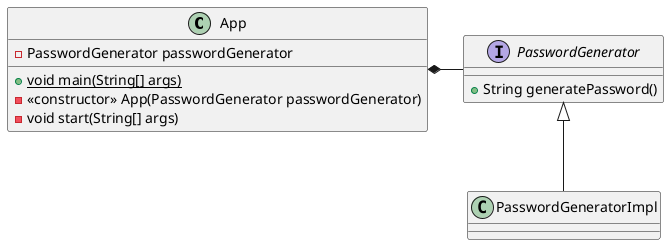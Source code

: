 @startuml
'https://plantuml.com/class-diagram

class App {
    - PasswordGenerator passwordGenerator
    + {static} void main(String[] args)
    - <<constructor>> App(PasswordGenerator passwordGenerator)
    - void start(String[] args)
}

interface PasswordGenerator {
    +String generatePassword()
}

class PasswordGeneratorImpl {
}

PasswordGenerator <|-- PasswordGeneratorImpl
App *--r PasswordGenerator
@enduml